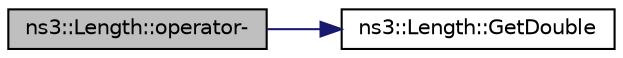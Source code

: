 digraph "ns3::Length::operator-"
{
 // LATEX_PDF_SIZE
  edge [fontname="Helvetica",fontsize="10",labelfontname="Helvetica",labelfontsize="10"];
  node [fontname="Helvetica",fontsize="10",shape=record];
  rankdir="LR";
  Node1 [label="ns3::Length::operator-",height=0.2,width=0.4,color="black", fillcolor="grey75", style="filled", fontcolor="black",tooltip="Subtract two length values."];
  Node1 -> Node2 [color="midnightblue",fontsize="10",style="solid",fontname="Helvetica"];
  Node2 [label="ns3::Length::GetDouble",height=0.2,width=0.4,color="black", fillcolor="white", style="filled",URL="$classns3_1_1_length.html#a3a2e6b71ceaf0370690099e5edb12372",tooltip="Current length value."];
}
